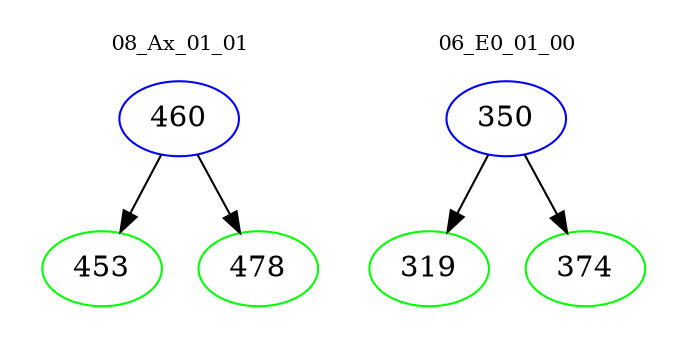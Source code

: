 digraph{
subgraph cluster_0 {
color = white
label = "08_Ax_01_01";
fontsize=10;
T0_460 [label="460", color="blue"]
T0_460 -> T0_453 [color="black"]
T0_453 [label="453", color="green"]
T0_460 -> T0_478 [color="black"]
T0_478 [label="478", color="green"]
}
subgraph cluster_1 {
color = white
label = "06_E0_01_00";
fontsize=10;
T1_350 [label="350", color="blue"]
T1_350 -> T1_319 [color="black"]
T1_319 [label="319", color="green"]
T1_350 -> T1_374 [color="black"]
T1_374 [label="374", color="green"]
}
}
